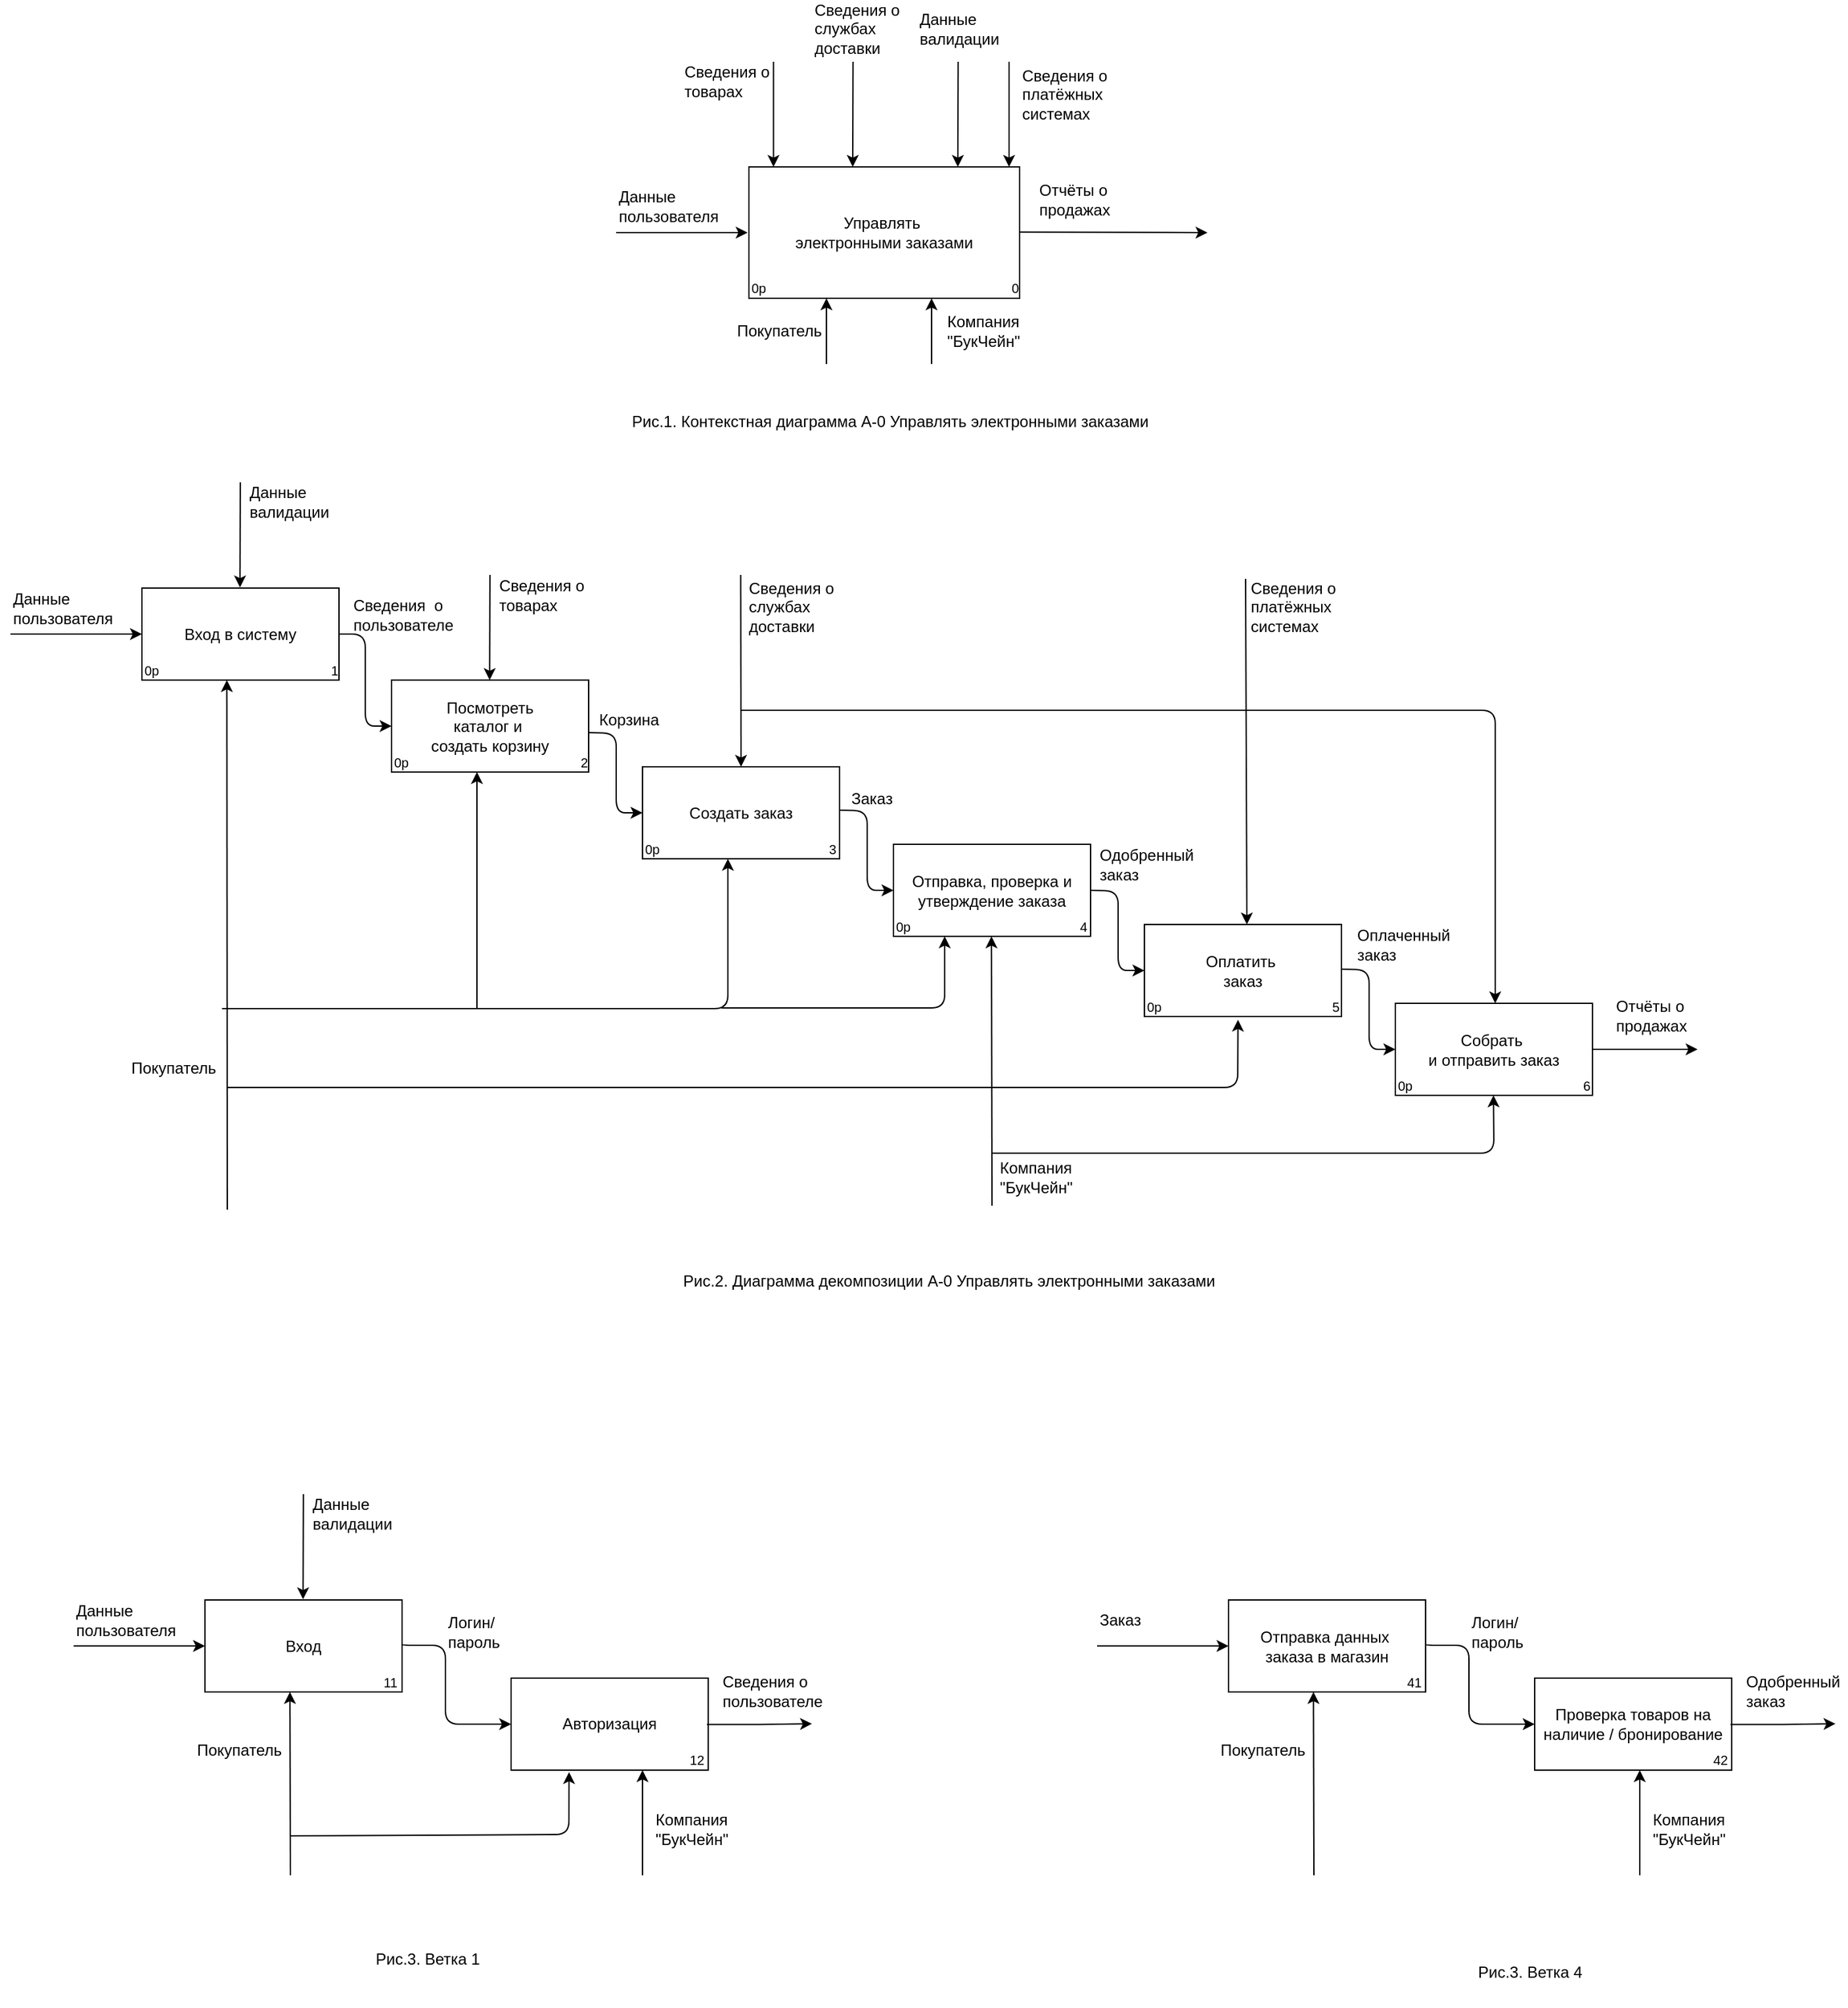 <mxfile version="24.1.0" type="device">
  <diagram name="Страница — 1" id="LnBMqvpUAPWQxKaWpJKB">
    <mxGraphModel dx="2066" dy="2190" grid="1" gridSize="10" guides="1" tooltips="1" connect="1" arrows="1" fold="1" page="1" pageScale="1" pageWidth="827" pageHeight="1169" math="0" shadow="0">
      <root>
        <mxCell id="0" />
        <mxCell id="1" parent="0" />
        <mxCell id="HcpTpRQro9Q7iZag2Mpt-1" value="Рис.1. Контекстная диаграмма А-0 Управлять электронными заказами" style="text;whiteSpace=wrap;" vertex="1" parent="1">
          <mxGeometry x="220" y="260" width="430" height="40" as="geometry" />
        </mxCell>
        <mxCell id="HcpTpRQro9Q7iZag2Mpt-2" value="Рис.2. Диаграмма декомпозиции А-0 Управлять электронными заказами" style="text;whiteSpace=wrap;" vertex="1" parent="1">
          <mxGeometry x="259" y="913.5" width="440" height="40" as="geometry" />
        </mxCell>
        <mxCell id="HcpTpRQro9Q7iZag2Mpt-3" value="Управлять&amp;nbsp;&lt;div&gt;электронными заказами&lt;/div&gt;" style="rounded=0;whiteSpace=wrap;html=1;" vertex="1" parent="1">
          <mxGeometry x="311" y="80" width="206" height="100" as="geometry" />
        </mxCell>
        <mxCell id="HcpTpRQro9Q7iZag2Mpt-4" value="" style="endArrow=classic;html=1;rounded=0;" edge="1" parent="1">
          <mxGeometry width="50" height="50" relative="1" as="geometry">
            <mxPoint x="329.71" as="sourcePoint" />
            <mxPoint x="329.71" y="80" as="targetPoint" />
          </mxGeometry>
        </mxCell>
        <mxCell id="HcpTpRQro9Q7iZag2Mpt-5" value="" style="endArrow=classic;html=1;rounded=0;" edge="1" parent="1">
          <mxGeometry width="50" height="50" relative="1" as="geometry">
            <mxPoint x="390.24" as="sourcePoint" />
            <mxPoint x="390" y="80" as="targetPoint" />
          </mxGeometry>
        </mxCell>
        <mxCell id="HcpTpRQro9Q7iZag2Mpt-6" value="" style="endArrow=classic;html=1;rounded=0;" edge="1" parent="1">
          <mxGeometry width="50" height="50" relative="1" as="geometry">
            <mxPoint x="509" as="sourcePoint" />
            <mxPoint x="509" y="80" as="targetPoint" />
          </mxGeometry>
        </mxCell>
        <mxCell id="HcpTpRQro9Q7iZag2Mpt-7" value="" style="endArrow=classic;html=1;rounded=0;" edge="1" parent="1">
          <mxGeometry width="50" height="50" relative="1" as="geometry">
            <mxPoint x="210" y="130" as="sourcePoint" />
            <mxPoint x="310" y="130" as="targetPoint" />
          </mxGeometry>
        </mxCell>
        <mxCell id="HcpTpRQro9Q7iZag2Mpt-8" value="" style="endArrow=classic;html=1;rounded=0;" edge="1" parent="1">
          <mxGeometry width="50" height="50" relative="1" as="geometry">
            <mxPoint x="517" y="129.66" as="sourcePoint" />
            <mxPoint x="660" y="130" as="targetPoint" />
          </mxGeometry>
        </mxCell>
        <mxCell id="HcpTpRQro9Q7iZag2Mpt-10" value="" style="endArrow=classic;html=1;rounded=0;" edge="1" parent="1">
          <mxGeometry width="50" height="50" relative="1" as="geometry">
            <mxPoint x="370" y="230" as="sourcePoint" />
            <mxPoint x="370" y="180" as="targetPoint" />
          </mxGeometry>
        </mxCell>
        <mxCell id="HcpTpRQro9Q7iZag2Mpt-13" value="" style="endArrow=classic;html=1;rounded=0;" edge="1" parent="1">
          <mxGeometry width="50" height="50" relative="1" as="geometry">
            <mxPoint x="450" y="230" as="sourcePoint" />
            <mxPoint x="450" y="180" as="targetPoint" />
          </mxGeometry>
        </mxCell>
        <mxCell id="HcpTpRQro9Q7iZag2Mpt-15" value="Сведения о&lt;div&gt;товарах&lt;/div&gt;" style="text;html=1;align=left;verticalAlign=middle;whiteSpace=wrap;rounded=0;" vertex="1" parent="1">
          <mxGeometry x="259.71" width="70" height="30" as="geometry" />
        </mxCell>
        <mxCell id="HcpTpRQro9Q7iZag2Mpt-16" value="Сведения о&lt;div&gt;службах&lt;/div&gt;&lt;div&gt;доставки&lt;/div&gt;" style="text;html=1;align=left;verticalAlign=middle;whiteSpace=wrap;rounded=0;" vertex="1" parent="1">
          <mxGeometry x="359" y="-40" width="70" height="30" as="geometry" />
        </mxCell>
        <mxCell id="HcpTpRQro9Q7iZag2Mpt-17" value="Сведения о&lt;div&gt;платёжных системах&lt;/div&gt;" style="text;html=1;align=left;verticalAlign=middle;whiteSpace=wrap;rounded=0;" vertex="1" parent="1">
          <mxGeometry x="517" y="10" width="70" height="30" as="geometry" />
        </mxCell>
        <mxCell id="HcpTpRQro9Q7iZag2Mpt-18" value="Данные пользователя" style="text;html=1;align=left;verticalAlign=middle;whiteSpace=wrap;rounded=0;" vertex="1" parent="1">
          <mxGeometry x="210" y="95" width="70" height="30" as="geometry" />
        </mxCell>
        <mxCell id="HcpTpRQro9Q7iZag2Mpt-19" value="&lt;font style=&quot;font-size: 10px;&quot;&gt;0р&lt;/font&gt;" style="text;html=1;align=left;verticalAlign=middle;whiteSpace=wrap;rounded=0;fontSize=10;" vertex="1" parent="1">
          <mxGeometry x="311" y="164" width="8" height="16" as="geometry" />
        </mxCell>
        <mxCell id="HcpTpRQro9Q7iZag2Mpt-20" value="&lt;font style=&quot;font-size: 10px;&quot;&gt;0&lt;/font&gt;" style="text;html=1;align=left;verticalAlign=middle;whiteSpace=wrap;rounded=0;fontSize=10;" vertex="1" parent="1">
          <mxGeometry x="509" y="164" width="8" height="16" as="geometry" />
        </mxCell>
        <mxCell id="HcpTpRQro9Q7iZag2Mpt-22" value="Отчёты о продажах" style="text;html=1;align=left;verticalAlign=middle;whiteSpace=wrap;rounded=0;" vertex="1" parent="1">
          <mxGeometry x="530" y="90" width="70" height="30" as="geometry" />
        </mxCell>
        <mxCell id="HcpTpRQro9Q7iZag2Mpt-23" value="Покупатель" style="text;html=1;align=left;verticalAlign=middle;whiteSpace=wrap;rounded=0;" vertex="1" parent="1">
          <mxGeometry x="300" y="190" width="70" height="30" as="geometry" />
        </mxCell>
        <mxCell id="HcpTpRQro9Q7iZag2Mpt-24" value="Компания&lt;div&gt;&quot;БукЧейн&quot;&lt;/div&gt;" style="text;html=1;align=left;verticalAlign=middle;whiteSpace=wrap;rounded=0;" vertex="1" parent="1">
          <mxGeometry x="460" y="190" width="70" height="30" as="geometry" />
        </mxCell>
        <mxCell id="HcpTpRQro9Q7iZag2Mpt-25" value="Посмотреть&lt;div&gt;каталог и&amp;nbsp;&lt;/div&gt;&lt;div&gt;создать корзину&lt;/div&gt;" style="rounded=0;whiteSpace=wrap;html=1;" vertex="1" parent="1">
          <mxGeometry x="39" y="470.5" width="150" height="70" as="geometry" />
        </mxCell>
        <mxCell id="HcpTpRQro9Q7iZag2Mpt-27" value="" style="endArrow=classic;html=1;rounded=0;" edge="1" parent="1">
          <mxGeometry width="50" height="50" relative="1" as="geometry">
            <mxPoint x="113.9" y="390.5" as="sourcePoint" />
            <mxPoint x="113.66" y="470.5" as="targetPoint" />
          </mxGeometry>
        </mxCell>
        <mxCell id="HcpTpRQro9Q7iZag2Mpt-29" value="" style="endArrow=classic;html=1;rounded=0;" edge="1" parent="1">
          <mxGeometry width="50" height="50" relative="1" as="geometry">
            <mxPoint x="-251" y="435.5" as="sourcePoint" />
            <mxPoint x="-151" y="435.5" as="targetPoint" />
          </mxGeometry>
        </mxCell>
        <mxCell id="HcpTpRQro9Q7iZag2Mpt-36" value="Данные пользователя" style="text;html=1;align=left;verticalAlign=middle;whiteSpace=wrap;rounded=0;" vertex="1" parent="1">
          <mxGeometry x="-251" y="400.5" width="70" height="30" as="geometry" />
        </mxCell>
        <mxCell id="HcpTpRQro9Q7iZag2Mpt-37" value="&lt;font style=&quot;font-size: 10px;&quot;&gt;0р&lt;/font&gt;" style="text;html=1;align=left;verticalAlign=middle;whiteSpace=wrap;rounded=0;" vertex="1" parent="1">
          <mxGeometry x="39" y="524.5" width="8" height="16" as="geometry" />
        </mxCell>
        <mxCell id="HcpTpRQro9Q7iZag2Mpt-38" value="&lt;font style=&quot;font-size: 10px;&quot;&gt;2&lt;/font&gt;" style="text;html=1;align=left;verticalAlign=middle;whiteSpace=wrap;rounded=0;" vertex="1" parent="1">
          <mxGeometry x="181" y="524.5" width="8" height="16" as="geometry" />
        </mxCell>
        <mxCell id="HcpTpRQro9Q7iZag2Mpt-39" value="Отчёты о продажах" style="text;html=1;align=left;verticalAlign=middle;whiteSpace=wrap;rounded=0;" vertex="1" parent="1">
          <mxGeometry x="969" y="710.5" width="70" height="30" as="geometry" />
        </mxCell>
        <mxCell id="HcpTpRQro9Q7iZag2Mpt-40" value="Покупатель" style="text;html=1;align=left;verticalAlign=middle;whiteSpace=wrap;rounded=0;" vertex="1" parent="1">
          <mxGeometry x="-161" y="750.5" width="71" height="30" as="geometry" />
        </mxCell>
        <mxCell id="HcpTpRQro9Q7iZag2Mpt-46" value="Сведения о&lt;div&gt;товарах&lt;/div&gt;" style="text;html=1;align=left;verticalAlign=middle;whiteSpace=wrap;rounded=0;" vertex="1" parent="1">
          <mxGeometry x="119" y="390.5" width="70" height="30" as="geometry" />
        </mxCell>
        <mxCell id="HcpTpRQro9Q7iZag2Mpt-49" value="" style="endArrow=classic;html=1;rounded=0;" edge="1" parent="1">
          <mxGeometry width="50" height="50" relative="1" as="geometry">
            <mxPoint x="-86" y="873.5" as="sourcePoint" />
            <mxPoint x="-86.34" y="470.5" as="targetPoint" />
          </mxGeometry>
        </mxCell>
        <mxCell id="HcpTpRQro9Q7iZag2Mpt-50" value="Создать заказ" style="rounded=0;whiteSpace=wrap;html=1;" vertex="1" parent="1">
          <mxGeometry x="230" y="536.5" width="150" height="70" as="geometry" />
        </mxCell>
        <mxCell id="HcpTpRQro9Q7iZag2Mpt-51" value="&lt;font style=&quot;font-size: 10px;&quot;&gt;0р&lt;/font&gt;" style="text;html=1;align=left;verticalAlign=middle;whiteSpace=wrap;rounded=0;fontSize=10;" vertex="1" parent="1">
          <mxGeometry x="230" y="590.5" width="8" height="16" as="geometry" />
        </mxCell>
        <mxCell id="HcpTpRQro9Q7iZag2Mpt-52" value="&lt;font style=&quot;font-size: 10px;&quot;&gt;3&lt;/font&gt;" style="text;html=1;align=left;verticalAlign=middle;whiteSpace=wrap;rounded=0;fontSize=10;" vertex="1" parent="1">
          <mxGeometry x="370" y="590.5" width="8" height="16" as="geometry" />
        </mxCell>
        <mxCell id="HcpTpRQro9Q7iZag2Mpt-53" style="edgeStyle=orthogonalEdgeStyle;rounded=1;orthogonalLoop=1;jettySize=auto;html=1;exitX=1;exitY=0.5;exitDx=0;exitDy=0;entryX=0;entryY=0.5;entryDx=0;entryDy=0;curved=0;" edge="1" parent="1" target="HcpTpRQro9Q7iZag2Mpt-50">
          <mxGeometry relative="1" as="geometry">
            <mxPoint x="189" y="510.5" as="sourcePoint" />
            <mxPoint x="209" y="590.5" as="targetPoint" />
          </mxGeometry>
        </mxCell>
        <mxCell id="HcpTpRQro9Q7iZag2Mpt-56" value="Корзина" style="text;html=1;align=left;verticalAlign=middle;whiteSpace=wrap;rounded=0;" vertex="1" parent="1">
          <mxGeometry x="195" y="490.5" width="51" height="20" as="geometry" />
        </mxCell>
        <mxCell id="HcpTpRQro9Q7iZag2Mpt-67" value="Отправка, проверка и&lt;div&gt;утверждение заказа&lt;/div&gt;" style="rounded=0;whiteSpace=wrap;html=1;" vertex="1" parent="1">
          <mxGeometry x="421" y="595.5" width="150" height="70" as="geometry" />
        </mxCell>
        <mxCell id="HcpTpRQro9Q7iZag2Mpt-68" value="&lt;font style=&quot;font-size: 10px;&quot;&gt;0р&lt;/font&gt;" style="text;html=1;align=left;verticalAlign=middle;whiteSpace=wrap;rounded=0;fontSize=10;" vertex="1" parent="1">
          <mxGeometry x="421" y="649.5" width="8" height="16" as="geometry" />
        </mxCell>
        <mxCell id="HcpTpRQro9Q7iZag2Mpt-69" value="&lt;font style=&quot;font-size: 10px;&quot;&gt;4&lt;/font&gt;" style="text;html=1;align=left;verticalAlign=middle;whiteSpace=wrap;rounded=0;fontSize=10;" vertex="1" parent="1">
          <mxGeometry x="561" y="649.5" width="8" height="16" as="geometry" />
        </mxCell>
        <mxCell id="HcpTpRQro9Q7iZag2Mpt-70" style="edgeStyle=orthogonalEdgeStyle;rounded=1;orthogonalLoop=1;jettySize=auto;html=1;exitX=1;exitY=0.5;exitDx=0;exitDy=0;entryX=0;entryY=0.5;entryDx=0;entryDy=0;curved=0;" edge="1" parent="1" target="HcpTpRQro9Q7iZag2Mpt-67">
          <mxGeometry relative="1" as="geometry">
            <mxPoint x="380" y="569.5" as="sourcePoint" />
            <mxPoint x="400" y="649.5" as="targetPoint" />
          </mxGeometry>
        </mxCell>
        <mxCell id="HcpTpRQro9Q7iZag2Mpt-71" value="Оплатить&amp;nbsp;&lt;div&gt;заказ&lt;/div&gt;" style="rounded=0;whiteSpace=wrap;html=1;" vertex="1" parent="1">
          <mxGeometry x="612" y="656.5" width="150" height="70" as="geometry" />
        </mxCell>
        <mxCell id="HcpTpRQro9Q7iZag2Mpt-72" value="&lt;font style=&quot;font-size: 10px;&quot;&gt;0р&lt;/font&gt;" style="text;html=1;align=left;verticalAlign=middle;whiteSpace=wrap;rounded=0;fontSize=10;" vertex="1" parent="1">
          <mxGeometry x="612" y="710.5" width="8" height="16" as="geometry" />
        </mxCell>
        <mxCell id="HcpTpRQro9Q7iZag2Mpt-73" value="&lt;font style=&quot;font-size: 10px;&quot;&gt;5&lt;/font&gt;" style="text;html=1;align=left;verticalAlign=middle;whiteSpace=wrap;rounded=0;fontSize=10;" vertex="1" parent="1">
          <mxGeometry x="753" y="710.5" width="8" height="16" as="geometry" />
        </mxCell>
        <mxCell id="HcpTpRQro9Q7iZag2Mpt-74" style="edgeStyle=orthogonalEdgeStyle;rounded=1;orthogonalLoop=1;jettySize=auto;html=1;exitX=1;exitY=0.5;exitDx=0;exitDy=0;entryX=0;entryY=0.5;entryDx=0;entryDy=0;curved=0;" edge="1" parent="1" target="HcpTpRQro9Q7iZag2Mpt-71">
          <mxGeometry relative="1" as="geometry">
            <mxPoint x="571" y="630.5" as="sourcePoint" />
            <mxPoint x="591" y="710.5" as="targetPoint" />
          </mxGeometry>
        </mxCell>
        <mxCell id="HcpTpRQro9Q7iZag2Mpt-88" value="" style="edgeStyle=orthogonalEdgeStyle;rounded=0;orthogonalLoop=1;jettySize=auto;html=1;" edge="1" parent="1" source="HcpTpRQro9Q7iZag2Mpt-83">
          <mxGeometry relative="1" as="geometry">
            <mxPoint x="1033" y="751.5" as="targetPoint" />
          </mxGeometry>
        </mxCell>
        <mxCell id="HcpTpRQro9Q7iZag2Mpt-83" value="Собрать&amp;nbsp;&lt;div&gt;и отправить заказ&lt;/div&gt;" style="rounded=0;whiteSpace=wrap;html=1;" vertex="1" parent="1">
          <mxGeometry x="803" y="716.5" width="150" height="70" as="geometry" />
        </mxCell>
        <mxCell id="HcpTpRQro9Q7iZag2Mpt-84" value="&lt;font style=&quot;font-size: 10px;&quot;&gt;0р&lt;/font&gt;" style="text;html=1;align=left;verticalAlign=middle;whiteSpace=wrap;rounded=0;fontSize=10;" vertex="1" parent="1">
          <mxGeometry x="803" y="770.5" width="8" height="16" as="geometry" />
        </mxCell>
        <mxCell id="HcpTpRQro9Q7iZag2Mpt-85" value="&lt;font style=&quot;font-size: 10px;&quot;&gt;6&lt;/font&gt;" style="text;html=1;align=left;verticalAlign=middle;whiteSpace=wrap;rounded=0;fontSize=10;" vertex="1" parent="1">
          <mxGeometry x="944" y="770.5" width="8" height="16" as="geometry" />
        </mxCell>
        <mxCell id="HcpTpRQro9Q7iZag2Mpt-86" style="edgeStyle=orthogonalEdgeStyle;rounded=1;orthogonalLoop=1;jettySize=auto;html=1;exitX=1;exitY=0.5;exitDx=0;exitDy=0;entryX=0;entryY=0.5;entryDx=0;entryDy=0;curved=0;" edge="1" parent="1" target="HcpTpRQro9Q7iZag2Mpt-83">
          <mxGeometry relative="1" as="geometry">
            <mxPoint x="762" y="690.5" as="sourcePoint" />
            <mxPoint x="782" y="770.5" as="targetPoint" />
          </mxGeometry>
        </mxCell>
        <mxCell id="HcpTpRQro9Q7iZag2Mpt-90" value="" style="endArrow=classic;html=1;rounded=1;curved=0;" edge="1" parent="1">
          <mxGeometry width="50" height="50" relative="1" as="geometry">
            <mxPoint x="-90" y="720.5" as="sourcePoint" />
            <mxPoint x="295" y="606.5" as="targetPoint" />
            <Array as="points">
              <mxPoint x="295" y="720.5" />
            </Array>
          </mxGeometry>
        </mxCell>
        <mxCell id="HcpTpRQro9Q7iZag2Mpt-91" value="" style="endArrow=classic;html=1;rounded=1;curved=0;entryX=0.475;entryY=1.035;entryDx=0;entryDy=0;entryPerimeter=0;" edge="1" parent="1" target="HcpTpRQro9Q7iZag2Mpt-71">
          <mxGeometry width="50" height="50" relative="1" as="geometry">
            <mxPoint x="-86" y="780.5" as="sourcePoint" />
            <mxPoint x="318" y="632.5" as="targetPoint" />
            <Array as="points">
              <mxPoint x="683" y="780.5" />
            </Array>
          </mxGeometry>
        </mxCell>
        <mxCell id="HcpTpRQro9Q7iZag2Mpt-93" value="" style="endArrow=classic;html=1;rounded=0;" edge="1" parent="1">
          <mxGeometry width="50" height="50" relative="1" as="geometry">
            <mxPoint x="496" y="870.5" as="sourcePoint" />
            <mxPoint x="495.58" y="665.5" as="targetPoint" />
          </mxGeometry>
        </mxCell>
        <mxCell id="HcpTpRQro9Q7iZag2Mpt-94" value="" style="endArrow=classic;html=1;rounded=1;curved=0;" edge="1" parent="1">
          <mxGeometry width="50" height="50" relative="1" as="geometry">
            <mxPoint x="496" y="830.5" as="sourcePoint" />
            <mxPoint x="877.66" y="786.5" as="targetPoint" />
            <Array as="points">
              <mxPoint x="878" y="830.5" />
            </Array>
          </mxGeometry>
        </mxCell>
        <mxCell id="HcpTpRQro9Q7iZag2Mpt-96" value="Компания&amp;nbsp;&lt;div&gt;&quot;БукЧейн&quot;&lt;/div&gt;" style="text;html=1;align=left;verticalAlign=middle;whiteSpace=wrap;rounded=0;" vertex="1" parent="1">
          <mxGeometry x="500" y="833.5" width="71" height="30" as="geometry" />
        </mxCell>
        <mxCell id="HcpTpRQro9Q7iZag2Mpt-97" value="Заказ" style="text;html=1;align=left;verticalAlign=middle;whiteSpace=wrap;rounded=0;" vertex="1" parent="1">
          <mxGeometry x="387" y="550.5" width="51" height="20" as="geometry" />
        </mxCell>
        <mxCell id="HcpTpRQro9Q7iZag2Mpt-101" value="" style="endArrow=classic;html=1;rounded=0;entryX=0.5;entryY=0;entryDx=0;entryDy=0;" edge="1" parent="1" target="HcpTpRQro9Q7iZag2Mpt-50">
          <mxGeometry width="50" height="50" relative="1" as="geometry">
            <mxPoint x="304.74" y="390.5" as="sourcePoint" />
            <mxPoint x="304.5" y="470.5" as="targetPoint" />
          </mxGeometry>
        </mxCell>
        <mxCell id="HcpTpRQro9Q7iZag2Mpt-102" value="Сведения о службах доставки" style="text;html=1;align=left;verticalAlign=middle;whiteSpace=wrap;rounded=0;" vertex="1" parent="1">
          <mxGeometry x="309" y="400" width="70" height="30" as="geometry" />
        </mxCell>
        <mxCell id="HcpTpRQro9Q7iZag2Mpt-103" value="" style="endArrow=classic;html=1;rounded=1;curved=0;" edge="1" parent="1">
          <mxGeometry width="50" height="50" relative="1" as="geometry">
            <mxPoint x="305" y="493.5" as="sourcePoint" />
            <mxPoint x="879" y="716.5" as="targetPoint" />
            <Array as="points">
              <mxPoint x="879" y="493.5" />
            </Array>
          </mxGeometry>
        </mxCell>
        <mxCell id="HcpTpRQro9Q7iZag2Mpt-104" value="" style="endArrow=classic;html=1;rounded=0;entryX=0.5;entryY=0;entryDx=0;entryDy=0;" edge="1" parent="1">
          <mxGeometry width="50" height="50" relative="1" as="geometry">
            <mxPoint x="689" y="393.5" as="sourcePoint" />
            <mxPoint x="690" y="656.5" as="targetPoint" />
          </mxGeometry>
        </mxCell>
        <mxCell id="HcpTpRQro9Q7iZag2Mpt-105" value="Сведения о платёжных системах" style="text;html=1;align=left;verticalAlign=middle;whiteSpace=wrap;rounded=0;" vertex="1" parent="1">
          <mxGeometry x="691" y="403.5" width="70" height="23" as="geometry" />
        </mxCell>
        <mxCell id="HcpTpRQro9Q7iZag2Mpt-118" value="Вход в систему" style="rounded=0;whiteSpace=wrap;html=1;" vertex="1" parent="1">
          <mxGeometry x="-151" y="400.5" width="150" height="70" as="geometry" />
        </mxCell>
        <mxCell id="HcpTpRQro9Q7iZag2Mpt-119" style="edgeStyle=orthogonalEdgeStyle;rounded=1;orthogonalLoop=1;jettySize=auto;html=1;exitX=1;exitY=0.5;exitDx=0;exitDy=0;entryX=0;entryY=0.5;entryDx=0;entryDy=0;curved=0;" edge="1" parent="1" source="HcpTpRQro9Q7iZag2Mpt-118" target="HcpTpRQro9Q7iZag2Mpt-25">
          <mxGeometry relative="1" as="geometry">
            <mxPoint x="-11" y="439.31" as="sourcePoint" />
            <mxPoint x="30" y="500.31" as="targetPoint" />
          </mxGeometry>
        </mxCell>
        <mxCell id="HcpTpRQro9Q7iZag2Mpt-121" value="&lt;font style=&quot;font-size: 10px;&quot;&gt;0р&lt;/font&gt;" style="text;html=1;align=left;verticalAlign=middle;whiteSpace=wrap;rounded=0;" vertex="1" parent="1">
          <mxGeometry x="-151" y="454.5" width="8" height="16" as="geometry" />
        </mxCell>
        <mxCell id="HcpTpRQro9Q7iZag2Mpt-122" value="&lt;font style=&quot;font-size: 10px;&quot;&gt;1&lt;/font&gt;" style="text;html=1;align=left;verticalAlign=middle;whiteSpace=wrap;rounded=0;" vertex="1" parent="1">
          <mxGeometry x="-9" y="454.5" width="8" height="16" as="geometry" />
        </mxCell>
        <mxCell id="HcpTpRQro9Q7iZag2Mpt-123" value="" style="endArrow=classic;html=1;rounded=0;" edge="1" parent="1">
          <mxGeometry width="50" height="50" relative="1" as="geometry">
            <mxPoint x="-76.1" y="320" as="sourcePoint" />
            <mxPoint x="-76.34" y="400" as="targetPoint" />
          </mxGeometry>
        </mxCell>
        <mxCell id="HcpTpRQro9Q7iZag2Mpt-124" value="Данные&amp;nbsp;&lt;div&gt;валидации&lt;/div&gt;" style="text;html=1;align=left;verticalAlign=middle;whiteSpace=wrap;rounded=0;" vertex="1" parent="1">
          <mxGeometry x="-71" y="320" width="70" height="30" as="geometry" />
        </mxCell>
        <mxCell id="HcpTpRQro9Q7iZag2Mpt-125" value="" style="endArrow=classic;html=1;rounded=0;" edge="1" parent="1">
          <mxGeometry width="50" height="50" relative="1" as="geometry">
            <mxPoint x="470.24" as="sourcePoint" />
            <mxPoint x="470" y="80" as="targetPoint" />
          </mxGeometry>
        </mxCell>
        <mxCell id="HcpTpRQro9Q7iZag2Mpt-126" value="Данные&amp;nbsp;&lt;div&gt;валидации&lt;/div&gt;" style="text;html=1;align=left;verticalAlign=middle;whiteSpace=wrap;rounded=0;" vertex="1" parent="1">
          <mxGeometry x="439.0" y="-40" width="70" height="30" as="geometry" />
        </mxCell>
        <mxCell id="HcpTpRQro9Q7iZag2Mpt-128" value="Сведения&amp;nbsp; о пользователе" style="text;html=1;align=left;verticalAlign=middle;whiteSpace=wrap;rounded=0;" vertex="1" parent="1">
          <mxGeometry x="8" y="410.5" width="70" height="20" as="geometry" />
        </mxCell>
        <mxCell id="HcpTpRQro9Q7iZag2Mpt-129" value="" style="endArrow=classic;html=1;rounded=1;curved=0;" edge="1" parent="1">
          <mxGeometry width="50" height="50" relative="1" as="geometry">
            <mxPoint x="104" y="720.5" as="sourcePoint" />
            <mxPoint x="104" y="540.5" as="targetPoint" />
            <Array as="points">
              <mxPoint x="104" y="654.5" />
            </Array>
          </mxGeometry>
        </mxCell>
        <mxCell id="HcpTpRQro9Q7iZag2Mpt-130" value="" style="endArrow=classic;html=1;rounded=0;" edge="1" parent="1">
          <mxGeometry width="50" height="50" relative="1" as="geometry">
            <mxPoint x="-203" y="1205.5" as="sourcePoint" />
            <mxPoint x="-103" y="1205.5" as="targetPoint" />
          </mxGeometry>
        </mxCell>
        <mxCell id="HcpTpRQro9Q7iZag2Mpt-131" value="Данные пользователя" style="text;html=1;align=left;verticalAlign=middle;whiteSpace=wrap;rounded=0;" vertex="1" parent="1">
          <mxGeometry x="-203" y="1170.5" width="70" height="30" as="geometry" />
        </mxCell>
        <mxCell id="HcpTpRQro9Q7iZag2Mpt-132" value="Покупатель" style="text;html=1;align=left;verticalAlign=middle;whiteSpace=wrap;rounded=0;" vertex="1" parent="1">
          <mxGeometry x="-111.5" y="1270" width="71" height="30" as="geometry" />
        </mxCell>
        <mxCell id="HcpTpRQro9Q7iZag2Mpt-133" value="" style="endArrow=classic;html=1;rounded=0;" edge="1" parent="1">
          <mxGeometry width="50" height="50" relative="1" as="geometry">
            <mxPoint x="-38" y="1380" as="sourcePoint" />
            <mxPoint x="-38.34" y="1240.5" as="targetPoint" />
          </mxGeometry>
        </mxCell>
        <mxCell id="HcpTpRQro9Q7iZag2Mpt-134" value="Вход" style="rounded=0;whiteSpace=wrap;html=1;" vertex="1" parent="1">
          <mxGeometry x="-103" y="1170.5" width="150" height="70" as="geometry" />
        </mxCell>
        <mxCell id="HcpTpRQro9Q7iZag2Mpt-136" value="&lt;font style=&quot;font-size: 10px;&quot;&gt;11&lt;/font&gt;" style="text;html=1;align=left;verticalAlign=middle;whiteSpace=wrap;rounded=0;" vertex="1" parent="1">
          <mxGeometry x="31" y="1224.5" width="8" height="16" as="geometry" />
        </mxCell>
        <mxCell id="HcpTpRQro9Q7iZag2Mpt-137" value="" style="endArrow=classic;html=1;rounded=0;" edge="1" parent="1">
          <mxGeometry width="50" height="50" relative="1" as="geometry">
            <mxPoint x="-28.1" y="1090" as="sourcePoint" />
            <mxPoint x="-28.34" y="1170" as="targetPoint" />
          </mxGeometry>
        </mxCell>
        <mxCell id="HcpTpRQro9Q7iZag2Mpt-138" value="Данные&amp;nbsp;&lt;div&gt;валидации&lt;/div&gt;" style="text;html=1;align=left;verticalAlign=middle;whiteSpace=wrap;rounded=0;" vertex="1" parent="1">
          <mxGeometry x="-23" y="1090" width="70" height="30" as="geometry" />
        </mxCell>
        <mxCell id="HcpTpRQro9Q7iZag2Mpt-139" value="Рис.3. Ветка 1" style="text;whiteSpace=wrap;" vertex="1" parent="1">
          <mxGeometry x="25" y="1430" width="105" height="40" as="geometry" />
        </mxCell>
        <mxCell id="HcpTpRQro9Q7iZag2Mpt-141" value="Авторизация" style="rounded=0;whiteSpace=wrap;html=1;" vertex="1" parent="1">
          <mxGeometry x="130" y="1230" width="150" height="70" as="geometry" />
        </mxCell>
        <mxCell id="HcpTpRQro9Q7iZag2Mpt-142" style="edgeStyle=orthogonalEdgeStyle;rounded=1;orthogonalLoop=1;jettySize=auto;html=1;exitX=1;exitY=0.5;exitDx=0;exitDy=0;entryX=0;entryY=0.5;entryDx=0;entryDy=0;curved=0;" edge="1" parent="1" target="HcpTpRQro9Q7iZag2Mpt-141">
          <mxGeometry relative="1" as="geometry">
            <mxPoint x="47" y="1204" as="sourcePoint" />
            <mxPoint x="67" y="1284" as="targetPoint" />
            <Array as="points">
              <mxPoint x="80" y="1205" />
              <mxPoint x="80" y="1265" />
            </Array>
          </mxGeometry>
        </mxCell>
        <mxCell id="HcpTpRQro9Q7iZag2Mpt-144" value="&lt;font style=&quot;font-size: 10px;&quot;&gt;12&lt;/font&gt;" style="text;html=1;align=left;verticalAlign=middle;whiteSpace=wrap;rounded=0;" vertex="1" parent="1">
          <mxGeometry x="264" y="1284" width="8" height="16" as="geometry" />
        </mxCell>
        <mxCell id="HcpTpRQro9Q7iZag2Mpt-145" value="Логин/&lt;div&gt;пароль&lt;/div&gt;" style="text;html=1;align=left;verticalAlign=middle;whiteSpace=wrap;rounded=0;" vertex="1" parent="1">
          <mxGeometry x="80" y="1180" width="70" height="30" as="geometry" />
        </mxCell>
        <mxCell id="HcpTpRQro9Q7iZag2Mpt-146" value="" style="endArrow=classic;html=1;rounded=1;curved=0;entryX=0.294;entryY=1.021;entryDx=0;entryDy=0;entryPerimeter=0;" edge="1" parent="1" target="HcpTpRQro9Q7iZag2Mpt-141">
          <mxGeometry width="50" height="50" relative="1" as="geometry">
            <mxPoint x="-38" y="1350" as="sourcePoint" />
            <mxPoint x="210" y="1300" as="targetPoint" />
            <Array as="points">
              <mxPoint x="174" y="1349" />
            </Array>
          </mxGeometry>
        </mxCell>
        <mxCell id="HcpTpRQro9Q7iZag2Mpt-147" value="" style="endArrow=classic;html=1;rounded=0;" edge="1" parent="1">
          <mxGeometry width="50" height="50" relative="1" as="geometry">
            <mxPoint x="230" y="1380" as="sourcePoint" />
            <mxPoint x="230.0" y="1300" as="targetPoint" />
          </mxGeometry>
        </mxCell>
        <mxCell id="HcpTpRQro9Q7iZag2Mpt-148" value="Компания&amp;nbsp;&lt;div&gt;&quot;БукЧейн&quot;&lt;/div&gt;" style="text;html=1;align=left;verticalAlign=middle;whiteSpace=wrap;rounded=0;" vertex="1" parent="1">
          <mxGeometry x="238" y="1330" width="71" height="30" as="geometry" />
        </mxCell>
        <mxCell id="HcpTpRQro9Q7iZag2Mpt-151" value="" style="edgeStyle=orthogonalEdgeStyle;rounded=0;orthogonalLoop=1;jettySize=auto;html=1;" edge="1" parent="1">
          <mxGeometry relative="1" as="geometry">
            <mxPoint x="279" y="1265.21" as="sourcePoint" />
            <mxPoint x="359" y="1264.71" as="targetPoint" />
            <Array as="points">
              <mxPoint x="319" y="1265.71" />
            </Array>
          </mxGeometry>
        </mxCell>
        <mxCell id="HcpTpRQro9Q7iZag2Mpt-152" value="Сведения о пользователе" style="text;html=1;align=left;verticalAlign=middle;whiteSpace=wrap;rounded=0;" vertex="1" parent="1">
          <mxGeometry x="289" y="1224.5" width="70" height="30" as="geometry" />
        </mxCell>
        <mxCell id="HcpTpRQro9Q7iZag2Mpt-155" value="" style="endArrow=classic;html=1;rounded=0;" edge="1" parent="1">
          <mxGeometry width="50" height="50" relative="1" as="geometry">
            <mxPoint x="576" y="1205.5" as="sourcePoint" />
            <mxPoint x="676" y="1205.5" as="targetPoint" />
          </mxGeometry>
        </mxCell>
        <mxCell id="HcpTpRQro9Q7iZag2Mpt-156" value="Заказ" style="text;html=1;align=left;verticalAlign=middle;whiteSpace=wrap;rounded=0;" vertex="1" parent="1">
          <mxGeometry x="576" y="1170.5" width="70" height="30" as="geometry" />
        </mxCell>
        <mxCell id="HcpTpRQro9Q7iZag2Mpt-157" value="Покупатель" style="text;html=1;align=left;verticalAlign=middle;whiteSpace=wrap;rounded=0;" vertex="1" parent="1">
          <mxGeometry x="667.5" y="1270" width="71" height="30" as="geometry" />
        </mxCell>
        <mxCell id="HcpTpRQro9Q7iZag2Mpt-158" value="" style="endArrow=classic;html=1;rounded=0;" edge="1" parent="1">
          <mxGeometry width="50" height="50" relative="1" as="geometry">
            <mxPoint x="741" y="1380" as="sourcePoint" />
            <mxPoint x="740.66" y="1240.5" as="targetPoint" />
          </mxGeometry>
        </mxCell>
        <mxCell id="HcpTpRQro9Q7iZag2Mpt-159" value="Отправка данных&amp;nbsp;&lt;div&gt;заказа в магазин&lt;/div&gt;" style="rounded=0;whiteSpace=wrap;html=1;" vertex="1" parent="1">
          <mxGeometry x="676" y="1170.5" width="150" height="70" as="geometry" />
        </mxCell>
        <mxCell id="HcpTpRQro9Q7iZag2Mpt-160" value="&lt;font style=&quot;font-size: 10px;&quot;&gt;41&lt;/font&gt;" style="text;html=1;align=left;verticalAlign=middle;whiteSpace=wrap;rounded=0;" vertex="1" parent="1">
          <mxGeometry x="810" y="1224.5" width="8" height="16" as="geometry" />
        </mxCell>
        <mxCell id="HcpTpRQro9Q7iZag2Mpt-163" value="Проверка товаров на наличие / бронирование" style="rounded=0;whiteSpace=wrap;html=1;" vertex="1" parent="1">
          <mxGeometry x="909" y="1230" width="150" height="70" as="geometry" />
        </mxCell>
        <mxCell id="HcpTpRQro9Q7iZag2Mpt-164" style="edgeStyle=orthogonalEdgeStyle;rounded=1;orthogonalLoop=1;jettySize=auto;html=1;exitX=1;exitY=0.5;exitDx=0;exitDy=0;entryX=0;entryY=0.5;entryDx=0;entryDy=0;curved=0;" edge="1" parent="1" target="HcpTpRQro9Q7iZag2Mpt-163">
          <mxGeometry relative="1" as="geometry">
            <mxPoint x="826" y="1204" as="sourcePoint" />
            <mxPoint x="846" y="1284" as="targetPoint" />
            <Array as="points">
              <mxPoint x="859" y="1205" />
              <mxPoint x="859" y="1265" />
            </Array>
          </mxGeometry>
        </mxCell>
        <mxCell id="HcpTpRQro9Q7iZag2Mpt-165" value="&lt;font style=&quot;font-size: 10px;&quot;&gt;42&lt;/font&gt;" style="text;html=1;align=left;verticalAlign=middle;whiteSpace=wrap;rounded=0;" vertex="1" parent="1">
          <mxGeometry x="1043" y="1284" width="8" height="16" as="geometry" />
        </mxCell>
        <mxCell id="HcpTpRQro9Q7iZag2Mpt-166" value="Логин/&lt;div&gt;пароль&lt;/div&gt;" style="text;html=1;align=left;verticalAlign=middle;whiteSpace=wrap;rounded=0;" vertex="1" parent="1">
          <mxGeometry x="859" y="1180" width="70" height="30" as="geometry" />
        </mxCell>
        <mxCell id="HcpTpRQro9Q7iZag2Mpt-168" value="" style="endArrow=classic;html=1;rounded=0;" edge="1" parent="1">
          <mxGeometry width="50" height="50" relative="1" as="geometry">
            <mxPoint x="989" y="1380" as="sourcePoint" />
            <mxPoint x="989" y="1300" as="targetPoint" />
          </mxGeometry>
        </mxCell>
        <mxCell id="HcpTpRQro9Q7iZag2Mpt-169" value="Компания&amp;nbsp;&lt;div&gt;&quot;БукЧейн&quot;&lt;/div&gt;" style="text;html=1;align=left;verticalAlign=middle;whiteSpace=wrap;rounded=0;" vertex="1" parent="1">
          <mxGeometry x="997" y="1330" width="71" height="30" as="geometry" />
        </mxCell>
        <mxCell id="HcpTpRQro9Q7iZag2Mpt-170" value="" style="edgeStyle=orthogonalEdgeStyle;rounded=0;orthogonalLoop=1;jettySize=auto;html=1;" edge="1" parent="1">
          <mxGeometry relative="1" as="geometry">
            <mxPoint x="1058" y="1265.21" as="sourcePoint" />
            <mxPoint x="1138" y="1264.71" as="targetPoint" />
            <Array as="points">
              <mxPoint x="1098" y="1265.71" />
            </Array>
          </mxGeometry>
        </mxCell>
        <mxCell id="HcpTpRQro9Q7iZag2Mpt-171" value="Одобренный заказ" style="text;html=1;align=left;verticalAlign=middle;whiteSpace=wrap;rounded=0;" vertex="1" parent="1">
          <mxGeometry x="1068" y="1224.5" width="70" height="30" as="geometry" />
        </mxCell>
        <mxCell id="HcpTpRQro9Q7iZag2Mpt-172" value="" style="endArrow=classic;html=1;rounded=1;curved=0;" edge="1" parent="1">
          <mxGeometry width="50" height="50" relative="1" as="geometry">
            <mxPoint x="290" y="720" as="sourcePoint" />
            <mxPoint x="460" y="665.5" as="targetPoint" />
            <Array as="points">
              <mxPoint x="460" y="720" />
            </Array>
          </mxGeometry>
        </mxCell>
        <mxCell id="HcpTpRQro9Q7iZag2Mpt-173" value="Одобренный заказ" style="text;html=1;align=left;verticalAlign=middle;whiteSpace=wrap;rounded=0;" vertex="1" parent="1">
          <mxGeometry x="576" y="595.5" width="70" height="30" as="geometry" />
        </mxCell>
        <mxCell id="HcpTpRQro9Q7iZag2Mpt-174" value="Оплаченный&amp;nbsp;&lt;div&gt;заказ&lt;/div&gt;" style="text;html=1;align=left;verticalAlign=middle;whiteSpace=wrap;rounded=0;" vertex="1" parent="1">
          <mxGeometry x="772" y="656.5" width="70" height="30" as="geometry" />
        </mxCell>
        <mxCell id="HcpTpRQro9Q7iZag2Mpt-175" value="Рис.3. Ветка 4" style="text;whiteSpace=wrap;" vertex="1" parent="1">
          <mxGeometry x="864" y="1440" width="105" height="40" as="geometry" />
        </mxCell>
      </root>
    </mxGraphModel>
  </diagram>
</mxfile>
